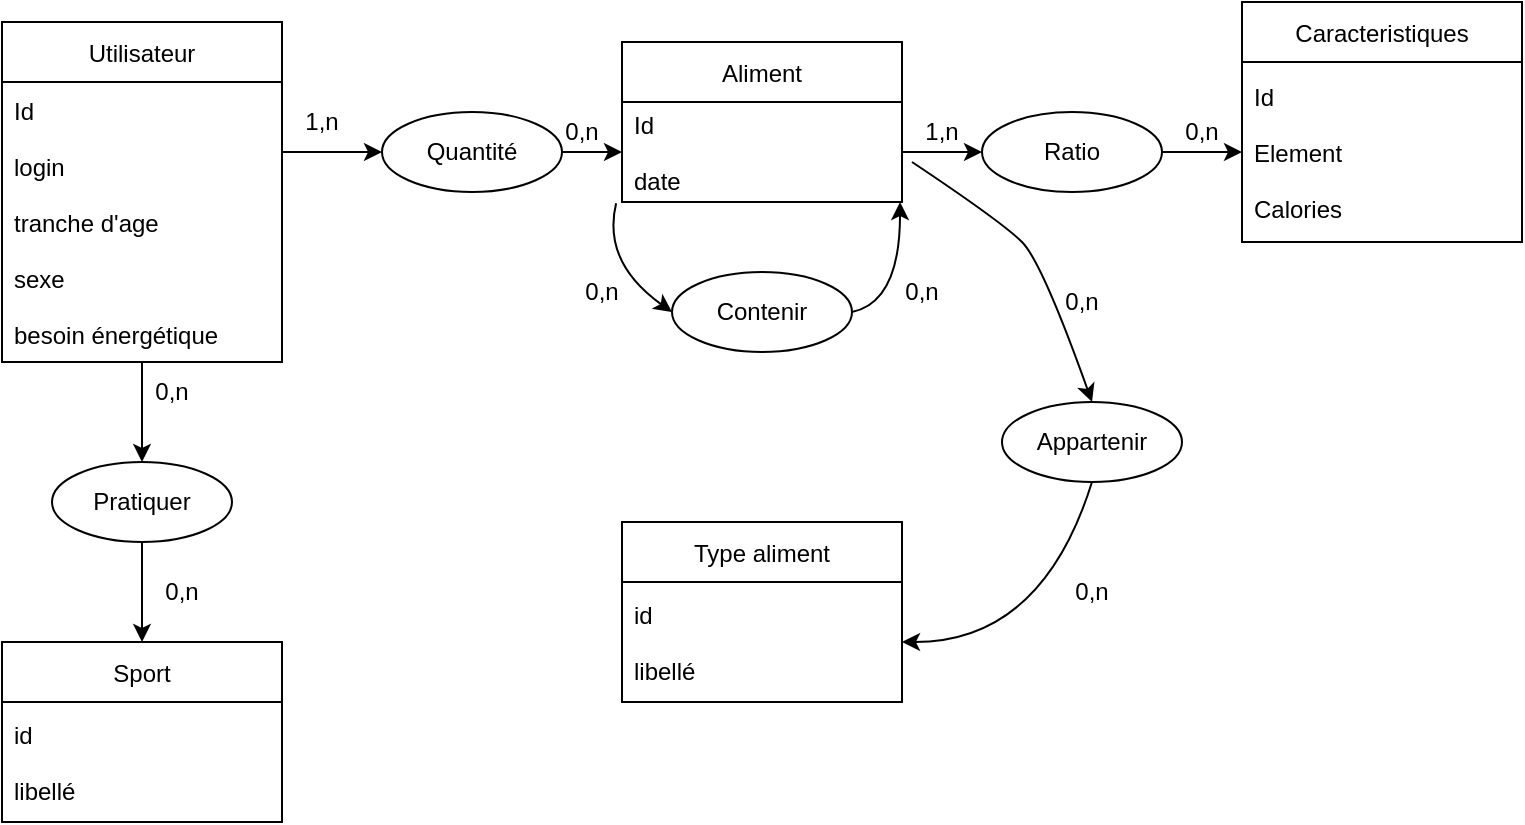 <mxfile version="17.1.2" type="github" pages="2">
  <diagram id="ps0TUvUx2SFWj05R7lTL" name="Page-1">
    <mxGraphModel dx="830" dy="512" grid="1" gridSize="10" guides="1" tooltips="1" connect="1" arrows="1" fold="1" page="1" pageScale="1" pageWidth="827" pageHeight="1169" math="0" shadow="0">
      <root>
        <mxCell id="0" />
        <mxCell id="1" parent="0" />
        <mxCell id="9qkErvsrIEReRTzUVo6O-1" value="Utilisateur" style="swimlane;fontStyle=0;childLayout=stackLayout;horizontal=1;startSize=30;horizontalStack=0;resizeParent=1;resizeParentMax=0;resizeLast=0;collapsible=1;marginBottom=0;" vertex="1" parent="1">
          <mxGeometry x="60" y="70" width="140" height="170" as="geometry" />
        </mxCell>
        <mxCell id="9qkErvsrIEReRTzUVo6O-2" value="Id&#xa;&#xa;login&#xa;&#xa;tranche d&#39;age&#xa;&#xa;sexe&#xa;&#xa;besoin énergétique" style="text;strokeColor=none;fillColor=none;align=left;verticalAlign=middle;spacingLeft=4;spacingRight=4;overflow=hidden;points=[[0,0.5],[1,0.5]];portConstraint=eastwest;rotatable=0;" vertex="1" parent="9qkErvsrIEReRTzUVo6O-1">
          <mxGeometry y="30" width="140" height="140" as="geometry" />
        </mxCell>
        <mxCell id="9qkErvsrIEReRTzUVo6O-8" value="Aliment" style="swimlane;fontStyle=0;childLayout=stackLayout;horizontal=1;startSize=30;horizontalStack=0;resizeParent=1;resizeParentMax=0;resizeLast=0;collapsible=1;marginBottom=0;" vertex="1" parent="1">
          <mxGeometry x="370" y="80" width="140" height="80" as="geometry" />
        </mxCell>
        <mxCell id="9qkErvsrIEReRTzUVo6O-9" value="Id&#xa;&#xa;date" style="text;strokeColor=none;fillColor=none;align=left;verticalAlign=middle;spacingLeft=4;spacingRight=4;overflow=hidden;points=[[0,0.5],[1,0.5]];portConstraint=eastwest;rotatable=0;" vertex="1" parent="9qkErvsrIEReRTzUVo6O-8">
          <mxGeometry y="30" width="140" height="50" as="geometry" />
        </mxCell>
        <mxCell id="9qkErvsrIEReRTzUVo6O-10" value="Caracteristiques" style="swimlane;fontStyle=0;childLayout=stackLayout;horizontal=1;startSize=30;horizontalStack=0;resizeParent=1;resizeParentMax=0;resizeLast=0;collapsible=1;marginBottom=0;" vertex="1" parent="1">
          <mxGeometry x="680" y="60" width="140" height="120" as="geometry" />
        </mxCell>
        <mxCell id="9qkErvsrIEReRTzUVo6O-11" value="Id&#xa;&#xa;Element&#xa;&#xa;Calories" style="text;strokeColor=none;fillColor=none;align=left;verticalAlign=middle;spacingLeft=4;spacingRight=4;overflow=hidden;points=[[0,0.5],[1,0.5]];portConstraint=eastwest;rotatable=0;" vertex="1" parent="9qkErvsrIEReRTzUVo6O-10">
          <mxGeometry y="30" width="140" height="90" as="geometry" />
        </mxCell>
        <mxCell id="9qkErvsrIEReRTzUVo6O-27" style="edgeStyle=orthogonalEdgeStyle;rounded=0;orthogonalLoop=1;jettySize=auto;html=1;exitX=1;exitY=0.5;exitDx=0;exitDy=0;" edge="1" parent="1" source="9qkErvsrIEReRTzUVo6O-12" target="9qkErvsrIEReRTzUVo6O-9">
          <mxGeometry relative="1" as="geometry" />
        </mxCell>
        <mxCell id="9qkErvsrIEReRTzUVo6O-12" value="Quantité" style="ellipse;whiteSpace=wrap;html=1;" vertex="1" parent="1">
          <mxGeometry x="250" y="115" width="90" height="40" as="geometry" />
        </mxCell>
        <mxCell id="9qkErvsrIEReRTzUVo6O-18" value="1,n" style="text;html=1;strokeColor=none;fillColor=none;align=center;verticalAlign=middle;whiteSpace=wrap;rounded=0;" vertex="1" parent="1">
          <mxGeometry x="190" y="105" width="60" height="30" as="geometry" />
        </mxCell>
        <mxCell id="9qkErvsrIEReRTzUVo6O-19" value="0,n" style="text;html=1;strokeColor=none;fillColor=none;align=center;verticalAlign=middle;whiteSpace=wrap;rounded=0;" vertex="1" parent="1">
          <mxGeometry x="320" y="110" width="60" height="30" as="geometry" />
        </mxCell>
        <mxCell id="9qkErvsrIEReRTzUVo6O-30" style="edgeStyle=orthogonalEdgeStyle;rounded=0;orthogonalLoop=1;jettySize=auto;html=1;exitX=1;exitY=0.5;exitDx=0;exitDy=0;entryX=0;entryY=0.5;entryDx=0;entryDy=0;" edge="1" parent="1" source="9qkErvsrIEReRTzUVo6O-20" target="9qkErvsrIEReRTzUVo6O-11">
          <mxGeometry relative="1" as="geometry" />
        </mxCell>
        <mxCell id="9qkErvsrIEReRTzUVo6O-20" value="Ratio" style="ellipse;whiteSpace=wrap;html=1;" vertex="1" parent="1">
          <mxGeometry x="550" y="115" width="90" height="40" as="geometry" />
        </mxCell>
        <mxCell id="9qkErvsrIEReRTzUVo6O-25" style="edgeStyle=orthogonalEdgeStyle;rounded=0;orthogonalLoop=1;jettySize=auto;html=1;entryX=0;entryY=0.5;entryDx=0;entryDy=0;exitX=1;exitY=0.25;exitDx=0;exitDy=0;exitPerimeter=0;" edge="1" parent="1" source="9qkErvsrIEReRTzUVo6O-2" target="9qkErvsrIEReRTzUVo6O-12">
          <mxGeometry relative="1" as="geometry" />
        </mxCell>
        <mxCell id="9qkErvsrIEReRTzUVo6O-28" style="edgeStyle=orthogonalEdgeStyle;rounded=0;orthogonalLoop=1;jettySize=auto;html=1;exitX=1;exitY=0.5;exitDx=0;exitDy=0;" edge="1" parent="1" source="9qkErvsrIEReRTzUVo6O-9" target="9qkErvsrIEReRTzUVo6O-20">
          <mxGeometry relative="1" as="geometry" />
        </mxCell>
        <mxCell id="9qkErvsrIEReRTzUVo6O-31" value="1,n" style="text;html=1;strokeColor=none;fillColor=none;align=center;verticalAlign=middle;whiteSpace=wrap;rounded=0;" vertex="1" parent="1">
          <mxGeometry x="500" y="110" width="60" height="30" as="geometry" />
        </mxCell>
        <mxCell id="9qkErvsrIEReRTzUVo6O-32" value="0,n" style="text;html=1;strokeColor=none;fillColor=none;align=center;verticalAlign=middle;whiteSpace=wrap;rounded=0;" vertex="1" parent="1">
          <mxGeometry x="630" y="110" width="60" height="30" as="geometry" />
        </mxCell>
        <mxCell id="9qkErvsrIEReRTzUVo6O-48" value="Contenir" style="ellipse;whiteSpace=wrap;html=1;" vertex="1" parent="1">
          <mxGeometry x="395" y="195" width="90" height="40" as="geometry" />
        </mxCell>
        <mxCell id="9qkErvsrIEReRTzUVo6O-55" value="" style="curved=1;endArrow=classic;html=1;rounded=0;exitX=1;exitY=0.5;exitDx=0;exitDy=0;entryX=0.993;entryY=1;entryDx=0;entryDy=0;entryPerimeter=0;" edge="1" parent="1" source="9qkErvsrIEReRTzUVo6O-48" target="9qkErvsrIEReRTzUVo6O-9">
          <mxGeometry width="50" height="50" relative="1" as="geometry">
            <mxPoint x="380" y="290" as="sourcePoint" />
            <mxPoint x="430" y="240" as="targetPoint" />
            <Array as="points">
              <mxPoint x="509" y="210" />
            </Array>
          </mxGeometry>
        </mxCell>
        <mxCell id="9qkErvsrIEReRTzUVo6O-56" value="" style="curved=1;endArrow=classic;html=1;rounded=0;exitX=-0.021;exitY=1.013;exitDx=0;exitDy=0;exitPerimeter=0;entryX=0;entryY=0.5;entryDx=0;entryDy=0;" edge="1" parent="1" source="9qkErvsrIEReRTzUVo6O-9" target="9qkErvsrIEReRTzUVo6O-48">
          <mxGeometry width="50" height="50" relative="1" as="geometry">
            <mxPoint x="380" y="290" as="sourcePoint" />
            <mxPoint x="430" y="240" as="targetPoint" />
            <Array as="points">
              <mxPoint x="360" y="190" />
            </Array>
          </mxGeometry>
        </mxCell>
        <mxCell id="9qkErvsrIEReRTzUVo6O-57" value="0,n" style="text;html=1;strokeColor=none;fillColor=none;align=center;verticalAlign=middle;whiteSpace=wrap;rounded=0;" vertex="1" parent="1">
          <mxGeometry x="330" y="190" width="60" height="30" as="geometry" />
        </mxCell>
        <mxCell id="9qkErvsrIEReRTzUVo6O-58" value="0,n" style="text;html=1;strokeColor=none;fillColor=none;align=center;verticalAlign=middle;whiteSpace=wrap;rounded=0;" vertex="1" parent="1">
          <mxGeometry x="490" y="190" width="60" height="30" as="geometry" />
        </mxCell>
        <mxCell id="9qkErvsrIEReRTzUVo6O-59" value="Sport" style="swimlane;fontStyle=0;childLayout=stackLayout;horizontal=1;startSize=30;horizontalStack=0;resizeParent=1;resizeParentMax=0;resizeLast=0;collapsible=1;marginBottom=0;" vertex="1" parent="1">
          <mxGeometry x="60" y="380" width="140" height="90" as="geometry" />
        </mxCell>
        <mxCell id="9qkErvsrIEReRTzUVo6O-60" value="id&#xa;&#xa;libellé" style="text;strokeColor=none;fillColor=none;align=left;verticalAlign=middle;spacingLeft=4;spacingRight=4;overflow=hidden;points=[[0,0.5],[1,0.5]];portConstraint=eastwest;rotatable=0;" vertex="1" parent="9qkErvsrIEReRTzUVo6O-59">
          <mxGeometry y="30" width="140" height="60" as="geometry" />
        </mxCell>
        <mxCell id="9qkErvsrIEReRTzUVo6O-63" value="Type aliment" style="swimlane;fontStyle=0;childLayout=stackLayout;horizontal=1;startSize=30;horizontalStack=0;resizeParent=1;resizeParentMax=0;resizeLast=0;collapsible=1;marginBottom=0;" vertex="1" parent="1">
          <mxGeometry x="370" y="320" width="140" height="90" as="geometry" />
        </mxCell>
        <mxCell id="9qkErvsrIEReRTzUVo6O-64" value="id&#xa;&#xa;libellé" style="text;strokeColor=none;fillColor=none;align=left;verticalAlign=middle;spacingLeft=4;spacingRight=4;overflow=hidden;points=[[0,0.5],[1,0.5]];portConstraint=eastwest;rotatable=0;" vertex="1" parent="9qkErvsrIEReRTzUVo6O-63">
          <mxGeometry y="30" width="140" height="60" as="geometry" />
        </mxCell>
        <mxCell id="9qkErvsrIEReRTzUVo6O-67" value="Appartenir" style="ellipse;whiteSpace=wrap;html=1;" vertex="1" parent="1">
          <mxGeometry x="560" y="260" width="90" height="40" as="geometry" />
        </mxCell>
        <mxCell id="9qkErvsrIEReRTzUVo6O-68" value="" style="curved=1;endArrow=classic;html=1;rounded=0;entryX=0.5;entryY=0;entryDx=0;entryDy=0;exitX=0.25;exitY=1;exitDx=0;exitDy=0;" edge="1" parent="1" source="9qkErvsrIEReRTzUVo6O-31" target="9qkErvsrIEReRTzUVo6O-67">
          <mxGeometry width="50" height="50" relative="1" as="geometry">
            <mxPoint x="590" y="61" as="sourcePoint" />
            <mxPoint x="350" y="290" as="targetPoint" />
            <Array as="points">
              <mxPoint x="560" y="170" />
              <mxPoint x="580" y="190" />
            </Array>
          </mxGeometry>
        </mxCell>
        <mxCell id="9qkErvsrIEReRTzUVo6O-69" value="" style="curved=1;endArrow=classic;html=1;rounded=0;exitX=0.5;exitY=1;exitDx=0;exitDy=0;entryX=1;entryY=0.5;entryDx=0;entryDy=0;" edge="1" parent="1" source="9qkErvsrIEReRTzUVo6O-67" target="9qkErvsrIEReRTzUVo6O-64">
          <mxGeometry width="50" height="50" relative="1" as="geometry">
            <mxPoint x="380" y="290" as="sourcePoint" />
            <mxPoint x="680" y="440" as="targetPoint" />
            <Array as="points">
              <mxPoint x="580" y="380" />
            </Array>
          </mxGeometry>
        </mxCell>
        <mxCell id="9qkErvsrIEReRTzUVo6O-71" value="Pratiquer" style="ellipse;whiteSpace=wrap;html=1;" vertex="1" parent="1">
          <mxGeometry x="85" y="290" width="90" height="40" as="geometry" />
        </mxCell>
        <mxCell id="9qkErvsrIEReRTzUVo6O-72" value="" style="endArrow=classic;html=1;rounded=0;" edge="1" parent="1" target="9qkErvsrIEReRTzUVo6O-71">
          <mxGeometry width="50" height="50" relative="1" as="geometry">
            <mxPoint x="130" y="240" as="sourcePoint" />
            <mxPoint x="430" y="210" as="targetPoint" />
          </mxGeometry>
        </mxCell>
        <mxCell id="9qkErvsrIEReRTzUVo6O-73" value="" style="endArrow=classic;html=1;rounded=0;entryX=0.5;entryY=0;entryDx=0;entryDy=0;exitX=0.5;exitY=1;exitDx=0;exitDy=0;" edge="1" parent="1" source="9qkErvsrIEReRTzUVo6O-71" target="9qkErvsrIEReRTzUVo6O-59">
          <mxGeometry width="50" height="50" relative="1" as="geometry">
            <mxPoint x="140" y="250" as="sourcePoint" />
            <mxPoint x="140" y="270" as="targetPoint" />
          </mxGeometry>
        </mxCell>
        <mxCell id="9qkErvsrIEReRTzUVo6O-74" value="0,n" style="text;html=1;strokeColor=none;fillColor=none;align=center;verticalAlign=middle;whiteSpace=wrap;rounded=0;" vertex="1" parent="1">
          <mxGeometry x="115" y="240" width="60" height="30" as="geometry" />
        </mxCell>
        <mxCell id="9qkErvsrIEReRTzUVo6O-75" value="0,n" style="text;html=1;strokeColor=none;fillColor=none;align=center;verticalAlign=middle;whiteSpace=wrap;rounded=0;" vertex="1" parent="1">
          <mxGeometry x="120" y="340" width="60" height="30" as="geometry" />
        </mxCell>
        <mxCell id="9qkErvsrIEReRTzUVo6O-76" value="0,n" style="text;html=1;strokeColor=none;fillColor=none;align=center;verticalAlign=middle;whiteSpace=wrap;rounded=0;" vertex="1" parent="1">
          <mxGeometry x="570" y="195" width="60" height="30" as="geometry" />
        </mxCell>
        <mxCell id="9qkErvsrIEReRTzUVo6O-77" value="0,n" style="text;html=1;strokeColor=none;fillColor=none;align=center;verticalAlign=middle;whiteSpace=wrap;rounded=0;" vertex="1" parent="1">
          <mxGeometry x="575" y="340" width="60" height="30" as="geometry" />
        </mxCell>
      </root>
    </mxGraphModel>
  </diagram>
  <diagram id="zsV1tM1rYypd39-rqXs2" name="Page-2">
    <mxGraphModel dx="830" dy="512" grid="1" gridSize="10" guides="1" tooltips="1" connect="1" arrows="1" fold="1" page="1" pageScale="1" pageWidth="827" pageHeight="1169" math="0" shadow="0">
      <root>
        <mxCell id="yJaBUm_FUSJsUMQhc4-f-0" />
        <mxCell id="yJaBUm_FUSJsUMQhc4-f-1" parent="yJaBUm_FUSJsUMQhc4-f-0" />
        <mxCell id="WLROjnd7k4PmYDToNZeV-0" value="Utilisateur" style="swimlane;fontStyle=0;childLayout=stackLayout;horizontal=1;startSize=30;horizontalStack=0;resizeParent=1;resizeParentMax=0;resizeLast=0;collapsible=1;marginBottom=0;" vertex="1" parent="yJaBUm_FUSJsUMQhc4-f-1">
          <mxGeometry x="20" y="60" width="140" height="170" as="geometry" />
        </mxCell>
        <mxCell id="WLROjnd7k4PmYDToNZeV-1" value="Id&#xa;&#xa;login&#xa;&#xa;tranche d&#39;age&#xa;&#xa;sexe&#xa;&#xa;besoin énergétique" style="text;strokeColor=none;fillColor=none;align=left;verticalAlign=middle;spacingLeft=4;spacingRight=4;overflow=hidden;points=[[0,0.5],[1,0.5]];portConstraint=eastwest;rotatable=0;" vertex="1" parent="WLROjnd7k4PmYDToNZeV-0">
          <mxGeometry y="30" width="140" height="140" as="geometry" />
        </mxCell>
        <mxCell id="WLROjnd7k4PmYDToNZeV-2" value="Aliment" style="swimlane;fontStyle=0;childLayout=stackLayout;horizontal=1;startSize=30;horizontalStack=0;resizeParent=1;resizeParentMax=0;resizeLast=0;collapsible=1;marginBottom=0;" vertex="1" parent="yJaBUm_FUSJsUMQhc4-f-1">
          <mxGeometry x="370" y="80" width="140" height="80" as="geometry" />
        </mxCell>
        <mxCell id="WLROjnd7k4PmYDToNZeV-3" value="Id&#xa;&#xa;date" style="text;strokeColor=none;fillColor=none;align=left;verticalAlign=middle;spacingLeft=4;spacingRight=4;overflow=hidden;points=[[0,0.5],[1,0.5]];portConstraint=eastwest;rotatable=0;" vertex="1" parent="WLROjnd7k4PmYDToNZeV-2">
          <mxGeometry y="30" width="140" height="50" as="geometry" />
        </mxCell>
        <mxCell id="WLROjnd7k4PmYDToNZeV-4" value="Caracteristiques" style="swimlane;fontStyle=0;childLayout=stackLayout;horizontal=1;startSize=30;horizontalStack=0;resizeParent=1;resizeParentMax=0;resizeLast=0;collapsible=1;marginBottom=0;" vertex="1" parent="yJaBUm_FUSJsUMQhc4-f-1">
          <mxGeometry x="680" y="60" width="140" height="120" as="geometry" />
        </mxCell>
        <mxCell id="WLROjnd7k4PmYDToNZeV-5" value="Id&#xa;&#xa;Element&#xa;&#xa;Calories" style="text;strokeColor=none;fillColor=none;align=left;verticalAlign=middle;spacingLeft=4;spacingRight=4;overflow=hidden;points=[[0,0.5],[1,0.5]];portConstraint=eastwest;rotatable=0;" vertex="1" parent="WLROjnd7k4PmYDToNZeV-4">
          <mxGeometry y="30" width="140" height="90" as="geometry" />
        </mxCell>
        <mxCell id="WLROjnd7k4PmYDToNZeV-6" style="edgeStyle=orthogonalEdgeStyle;rounded=0;orthogonalLoop=1;jettySize=auto;html=1;exitX=1;exitY=0.25;exitDx=0;exitDy=0;" edge="1" parent="yJaBUm_FUSJsUMQhc4-f-1" source="bXbS410Fc1LR3sb7jJV--5" target="WLROjnd7k4PmYDToNZeV-3">
          <mxGeometry relative="1" as="geometry">
            <mxPoint x="340" y="135" as="sourcePoint" />
          </mxGeometry>
        </mxCell>
        <mxCell id="WLROjnd7k4PmYDToNZeV-10" style="edgeStyle=orthogonalEdgeStyle;rounded=0;orthogonalLoop=1;jettySize=auto;html=1;exitX=1;exitY=0.5;exitDx=0;exitDy=0;entryX=0;entryY=0.5;entryDx=0;entryDy=0;" edge="1" parent="yJaBUm_FUSJsUMQhc4-f-1" source="WLROjnd7k4PmYDToNZeV-11" target="WLROjnd7k4PmYDToNZeV-5">
          <mxGeometry relative="1" as="geometry" />
        </mxCell>
        <mxCell id="WLROjnd7k4PmYDToNZeV-11" value="Ratio" style="ellipse;whiteSpace=wrap;html=1;" vertex="1" parent="yJaBUm_FUSJsUMQhc4-f-1">
          <mxGeometry x="550" y="115" width="90" height="40" as="geometry" />
        </mxCell>
        <mxCell id="WLROjnd7k4PmYDToNZeV-13" style="edgeStyle=orthogonalEdgeStyle;rounded=0;orthogonalLoop=1;jettySize=auto;html=1;exitX=1;exitY=0.5;exitDx=0;exitDy=0;" edge="1" parent="yJaBUm_FUSJsUMQhc4-f-1" source="WLROjnd7k4PmYDToNZeV-3" target="WLROjnd7k4PmYDToNZeV-11">
          <mxGeometry relative="1" as="geometry" />
        </mxCell>
        <mxCell id="WLROjnd7k4PmYDToNZeV-14" value="1,n" style="text;html=1;strokeColor=none;fillColor=none;align=center;verticalAlign=middle;whiteSpace=wrap;rounded=0;" vertex="1" parent="yJaBUm_FUSJsUMQhc4-f-1">
          <mxGeometry x="500" y="110" width="60" height="30" as="geometry" />
        </mxCell>
        <mxCell id="WLROjnd7k4PmYDToNZeV-15" value="0,n" style="text;html=1;strokeColor=none;fillColor=none;align=center;verticalAlign=middle;whiteSpace=wrap;rounded=0;" vertex="1" parent="yJaBUm_FUSJsUMQhc4-f-1">
          <mxGeometry x="630" y="110" width="60" height="30" as="geometry" />
        </mxCell>
        <mxCell id="WLROjnd7k4PmYDToNZeV-17" value="" style="curved=1;endArrow=classic;html=1;rounded=0;exitX=0.994;exitY=0.167;exitDx=0;exitDy=0;exitPerimeter=0;" edge="1" parent="yJaBUm_FUSJsUMQhc4-f-1" source="czSucC7h55yJWRREiw4K-1">
          <mxGeometry width="50" height="50" relative="1" as="geometry">
            <mxPoint x="540" y="290" as="sourcePoint" />
            <mxPoint x="500" y="160" as="targetPoint" />
            <Array as="points">
              <mxPoint x="560" y="210" />
            </Array>
          </mxGeometry>
        </mxCell>
        <mxCell id="WLROjnd7k4PmYDToNZeV-18" value="" style="curved=1;endArrow=classic;html=1;rounded=0;entryX=-0.006;entryY=0.067;entryDx=0;entryDy=0;entryPerimeter=0;" edge="1" parent="yJaBUm_FUSJsUMQhc4-f-1" source="WLROjnd7k4PmYDToNZeV-3" target="czSucC7h55yJWRREiw4K-1">
          <mxGeometry width="50" height="50" relative="1" as="geometry">
            <mxPoint x="380" y="290" as="sourcePoint" />
            <mxPoint x="340" y="280" as="targetPoint" />
            <Array as="points">
              <mxPoint x="350" y="180" />
              <mxPoint x="330" y="240" />
            </Array>
          </mxGeometry>
        </mxCell>
        <mxCell id="WLROjnd7k4PmYDToNZeV-21" value="Sport" style="swimlane;fontStyle=0;childLayout=stackLayout;horizontal=1;startSize=30;horizontalStack=0;resizeParent=1;resizeParentMax=0;resizeLast=0;collapsible=1;marginBottom=0;" vertex="1" parent="yJaBUm_FUSJsUMQhc4-f-1">
          <mxGeometry x="60" y="440" width="140" height="90" as="geometry" />
        </mxCell>
        <mxCell id="WLROjnd7k4PmYDToNZeV-22" value="id&#xa;&#xa;libellé" style="text;strokeColor=none;fillColor=none;align=left;verticalAlign=middle;spacingLeft=4;spacingRight=4;overflow=hidden;points=[[0,0.5],[1,0.5]];portConstraint=eastwest;rotatable=0;" vertex="1" parent="WLROjnd7k4PmYDToNZeV-21">
          <mxGeometry y="30" width="140" height="60" as="geometry" />
        </mxCell>
        <mxCell id="WLROjnd7k4PmYDToNZeV-23" value="Type aliment" style="swimlane;fontStyle=0;childLayout=stackLayout;horizontal=1;startSize=30;horizontalStack=0;resizeParent=1;resizeParentMax=0;resizeLast=0;collapsible=1;marginBottom=0;" vertex="1" parent="yJaBUm_FUSJsUMQhc4-f-1">
          <mxGeometry x="380" y="450" width="140" height="90" as="geometry" />
        </mxCell>
        <mxCell id="WLROjnd7k4PmYDToNZeV-24" value="id&#xa;&#xa;libellé" style="text;strokeColor=none;fillColor=none;align=left;verticalAlign=middle;spacingLeft=4;spacingRight=4;overflow=hidden;points=[[0,0.5],[1,0.5]];portConstraint=eastwest;rotatable=0;" vertex="1" parent="WLROjnd7k4PmYDToNZeV-23">
          <mxGeometry y="30" width="140" height="60" as="geometry" />
        </mxCell>
        <mxCell id="WLROjnd7k4PmYDToNZeV-25" value="Appartenir" style="ellipse;whiteSpace=wrap;html=1;" vertex="1" parent="yJaBUm_FUSJsUMQhc4-f-1">
          <mxGeometry x="560" y="314" width="90" height="40" as="geometry" />
        </mxCell>
        <mxCell id="WLROjnd7k4PmYDToNZeV-26" value="" style="curved=1;endArrow=classic;html=1;rounded=0;entryX=0.5;entryY=0;entryDx=0;entryDy=0;exitX=0.25;exitY=1;exitDx=0;exitDy=0;" edge="1" parent="yJaBUm_FUSJsUMQhc4-f-1" source="WLROjnd7k4PmYDToNZeV-14" target="WLROjnd7k4PmYDToNZeV-25">
          <mxGeometry width="50" height="50" relative="1" as="geometry">
            <mxPoint x="590" y="61" as="sourcePoint" />
            <mxPoint x="350" y="290" as="targetPoint" />
            <Array as="points">
              <mxPoint x="560" y="170" />
              <mxPoint x="580" y="190" />
            </Array>
          </mxGeometry>
        </mxCell>
        <mxCell id="WLROjnd7k4PmYDToNZeV-27" value="" style="curved=1;endArrow=classic;html=1;rounded=0;exitX=0.5;exitY=1;exitDx=0;exitDy=0;entryX=1;entryY=0.5;entryDx=0;entryDy=0;" edge="1" parent="yJaBUm_FUSJsUMQhc4-f-1" source="WLROjnd7k4PmYDToNZeV-25" target="WLROjnd7k4PmYDToNZeV-24">
          <mxGeometry width="50" height="50" relative="1" as="geometry">
            <mxPoint x="380" y="290" as="sourcePoint" />
            <mxPoint x="680" y="440" as="targetPoint" />
            <Array as="points">
              <mxPoint x="580" y="380" />
            </Array>
          </mxGeometry>
        </mxCell>
        <mxCell id="WLROjnd7k4PmYDToNZeV-37" value="Pratiquer" style="swimlane;fontStyle=0;childLayout=stackLayout;horizontal=1;startSize=26;horizontalStack=0;resizeParent=1;resizeParentMax=0;resizeLast=0;collapsible=1;marginBottom=0;align=center;fontSize=14;" vertex="1" parent="yJaBUm_FUSJsUMQhc4-f-1">
          <mxGeometry x="51" y="314" width="160" height="70" as="geometry" />
        </mxCell>
        <mxCell id="WLROjnd7k4PmYDToNZeV-38" value="Id_utilisateur&#xa;Id_sport&#xa;" style="text;strokeColor=none;fillColor=none;spacingLeft=4;spacingRight=4;overflow=hidden;rotatable=0;points=[[0,0.5],[1,0.5]];portConstraint=eastwest;fontSize=12;" vertex="1" parent="WLROjnd7k4PmYDToNZeV-37">
          <mxGeometry y="26" width="160" height="44" as="geometry" />
        </mxCell>
        <mxCell id="bXbS410Fc1LR3sb7jJV--2" value="" style="endArrow=classic;html=1;rounded=0;exitX=0.456;exitY=1.033;exitDx=0;exitDy=0;exitPerimeter=0;entryX=0.45;entryY=0.022;entryDx=0;entryDy=0;entryPerimeter=0;" edge="1" parent="yJaBUm_FUSJsUMQhc4-f-1" source="WLROjnd7k4PmYDToNZeV-38" target="WLROjnd7k4PmYDToNZeV-21">
          <mxGeometry width="50" height="50" relative="1" as="geometry">
            <mxPoint x="260" y="390" as="sourcePoint" />
            <mxPoint x="146" y="430" as="targetPoint" />
          </mxGeometry>
        </mxCell>
        <mxCell id="bXbS410Fc1LR3sb7jJV--3" value="" style="endArrow=classic;html=1;rounded=0;exitX=0.529;exitY=1.014;exitDx=0;exitDy=0;exitPerimeter=0;" edge="1" parent="yJaBUm_FUSJsUMQhc4-f-1" source="WLROjnd7k4PmYDToNZeV-1">
          <mxGeometry width="50" height="50" relative="1" as="geometry">
            <mxPoint x="120" y="240" as="sourcePoint" />
            <mxPoint x="94" y="310" as="targetPoint" />
          </mxGeometry>
        </mxCell>
        <mxCell id="bXbS410Fc1LR3sb7jJV--5" value="Quantité" style="swimlane;fontStyle=0;childLayout=stackLayout;horizontal=1;startSize=26;horizontalStack=0;resizeParent=1;resizeParentMax=0;resizeLast=0;collapsible=1;marginBottom=0;align=center;fontSize=14;" vertex="1" parent="yJaBUm_FUSJsUMQhc4-f-1">
          <mxGeometry x="210" y="134" width="120" height="80" as="geometry" />
        </mxCell>
        <mxCell id="bXbS410Fc1LR3sb7jJV--6" value="Id_utilisateur&#xa;Id_Aliment" style="text;strokeColor=none;fillColor=none;spacingLeft=4;spacingRight=4;overflow=hidden;rotatable=0;points=[[0,0.5],[1,0.5]];portConstraint=eastwest;fontSize=12;" vertex="1" parent="bXbS410Fc1LR3sb7jJV--5">
          <mxGeometry y="26" width="120" height="54" as="geometry" />
        </mxCell>
        <mxCell id="1zglgJNxXg5zb02Px0Ld-1" value="" style="endArrow=classic;html=1;rounded=0;entryX=0;entryY=0.25;entryDx=0;entryDy=0;" edge="1" parent="yJaBUm_FUSJsUMQhc4-f-1" target="bXbS410Fc1LR3sb7jJV--5">
          <mxGeometry width="50" height="50" relative="1" as="geometry">
            <mxPoint x="160" y="145" as="sourcePoint" />
            <mxPoint x="210" y="95" as="targetPoint" />
          </mxGeometry>
        </mxCell>
        <mxCell id="czSucC7h55yJWRREiw4K-0" value="Contenir" style="swimlane;fontStyle=0;childLayout=stackLayout;horizontal=1;startSize=26;horizontalStack=0;resizeParent=1;resizeParentMax=0;resizeLast=0;collapsible=1;marginBottom=0;align=center;fontSize=14;" vertex="1" parent="yJaBUm_FUSJsUMQhc4-f-1">
          <mxGeometry x="360" y="260" width="160" height="56" as="geometry" />
        </mxCell>
        <mxCell id="czSucC7h55yJWRREiw4K-1" value="Id_aliment&#xa;" style="text;strokeColor=none;fillColor=none;spacingLeft=4;spacingRight=4;overflow=hidden;rotatable=0;points=[[0,0.5],[1,0.5]];portConstraint=eastwest;fontSize=12;" vertex="1" parent="czSucC7h55yJWRREiw4K-0">
          <mxGeometry y="26" width="160" height="30" as="geometry" />
        </mxCell>
      </root>
    </mxGraphModel>
  </diagram>
</mxfile>
